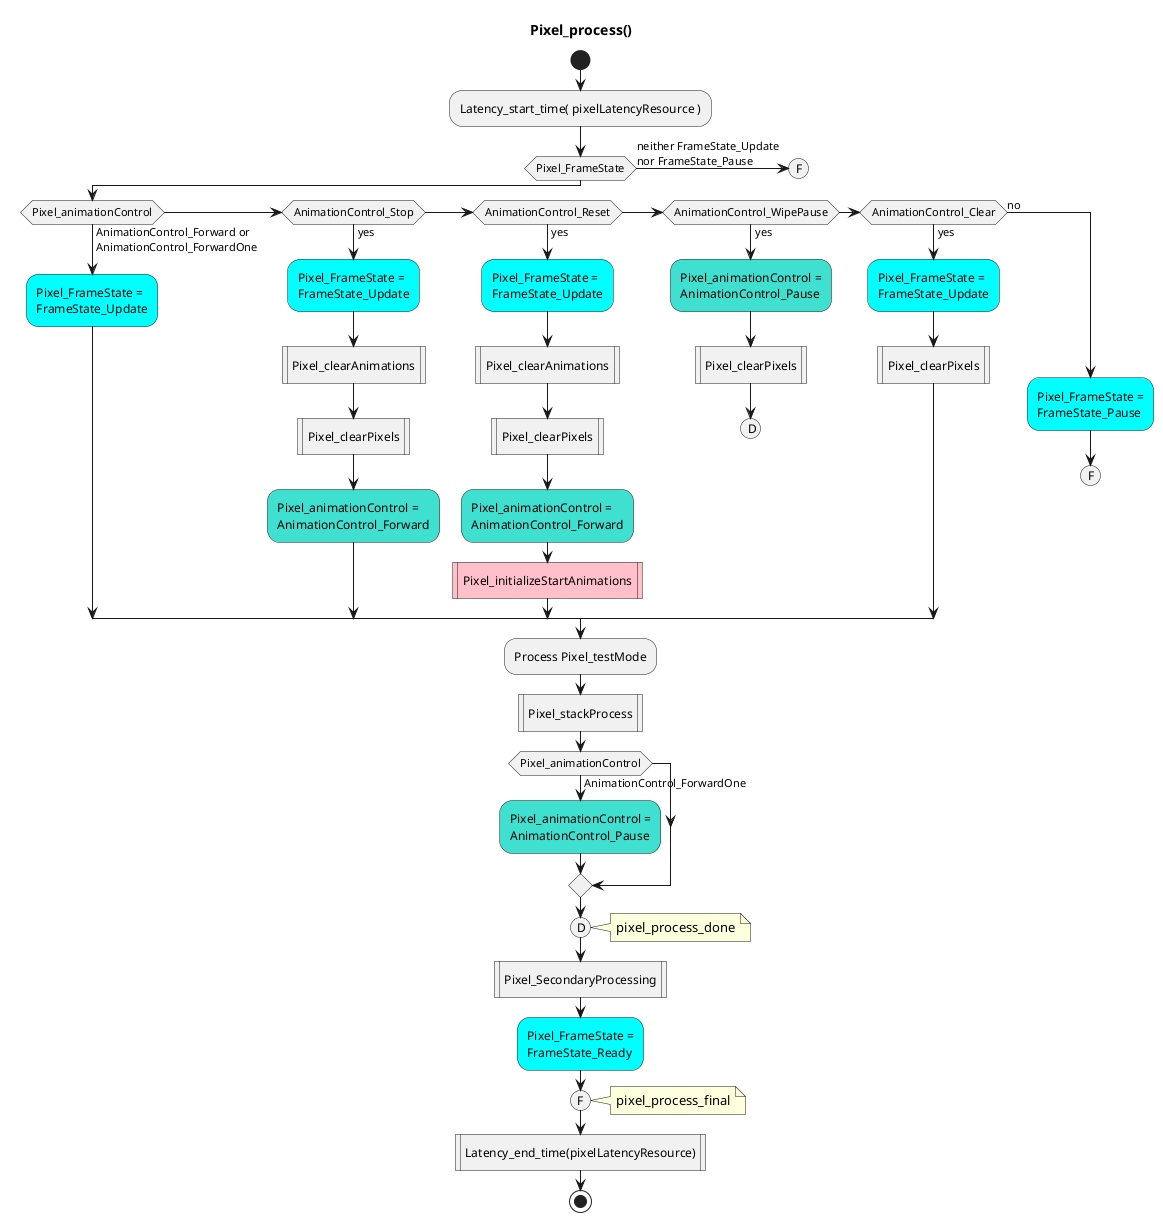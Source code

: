 '
' Pixel_process.uml
'

@startuml
title Pixel_process()
start
:Latency_start_time( pixelLatencyResource );
if (Pixel_FrameState) then (neither FrameState_Update\nnor FrameState_Pause)
 (F)
 detach
endif
if (Pixel_animationControl) then (AnimationControl_Forward or\nAnimationControl_ForwardOne)
 #Aqua:Pixel_FrameState =\nFrameState_Update;
elseif (AnimationControl_Stop) then (yes)
 #Aqua:Pixel_FrameState =\nFrameState_Update;
 :Pixel_clearAnimations|
 :Pixel_clearPixels|
 #Turquoise:Pixel_animationControl =\nAnimationControl_Forward;
elseif (AnimationControl_Reset) then (yes)
 #Aqua:Pixel_FrameState =\nFrameState_Update;
 :Pixel_clearAnimations|
 :Pixel_clearPixels|
 #Turquoise:Pixel_animationControl =\nAnimationControl_Forward;
 #Pink:Pixel_initializeStartAnimations|
elseif (AnimationControl_WipePause) then (yes)
 #Turquoise:Pixel_animationControl =\nAnimationControl_Pause;
 :Pixel_clearPixels|
 (D)
 detach
elseif (AnimationControl_Clear) then (yes)
 #Aqua:Pixel_FrameState =\nFrameState_Update;
 :Pixel_clearPixels|
else (no)
 #Aqua:Pixel_FrameState =\nFrameState_Pause;
 (F)
 detach
endif
:Process Pixel_testMode;
:Pixel_stackProcess|
if (Pixel_animationControl) then (AnimationControl_ForwardOne)
 #Turquoise:Pixel_animationControl =\nAnimationControl_Pause;
endif
(D)
note right
 pixel_process_done
end note
:Pixel_SecondaryProcessing|
#Aqua:Pixel_FrameState =\nFrameState_Ready;
(F)
note right
 pixel_process_final
end note
:Latency_end_time(pixelLatencyResource)|
stop
@enduml

